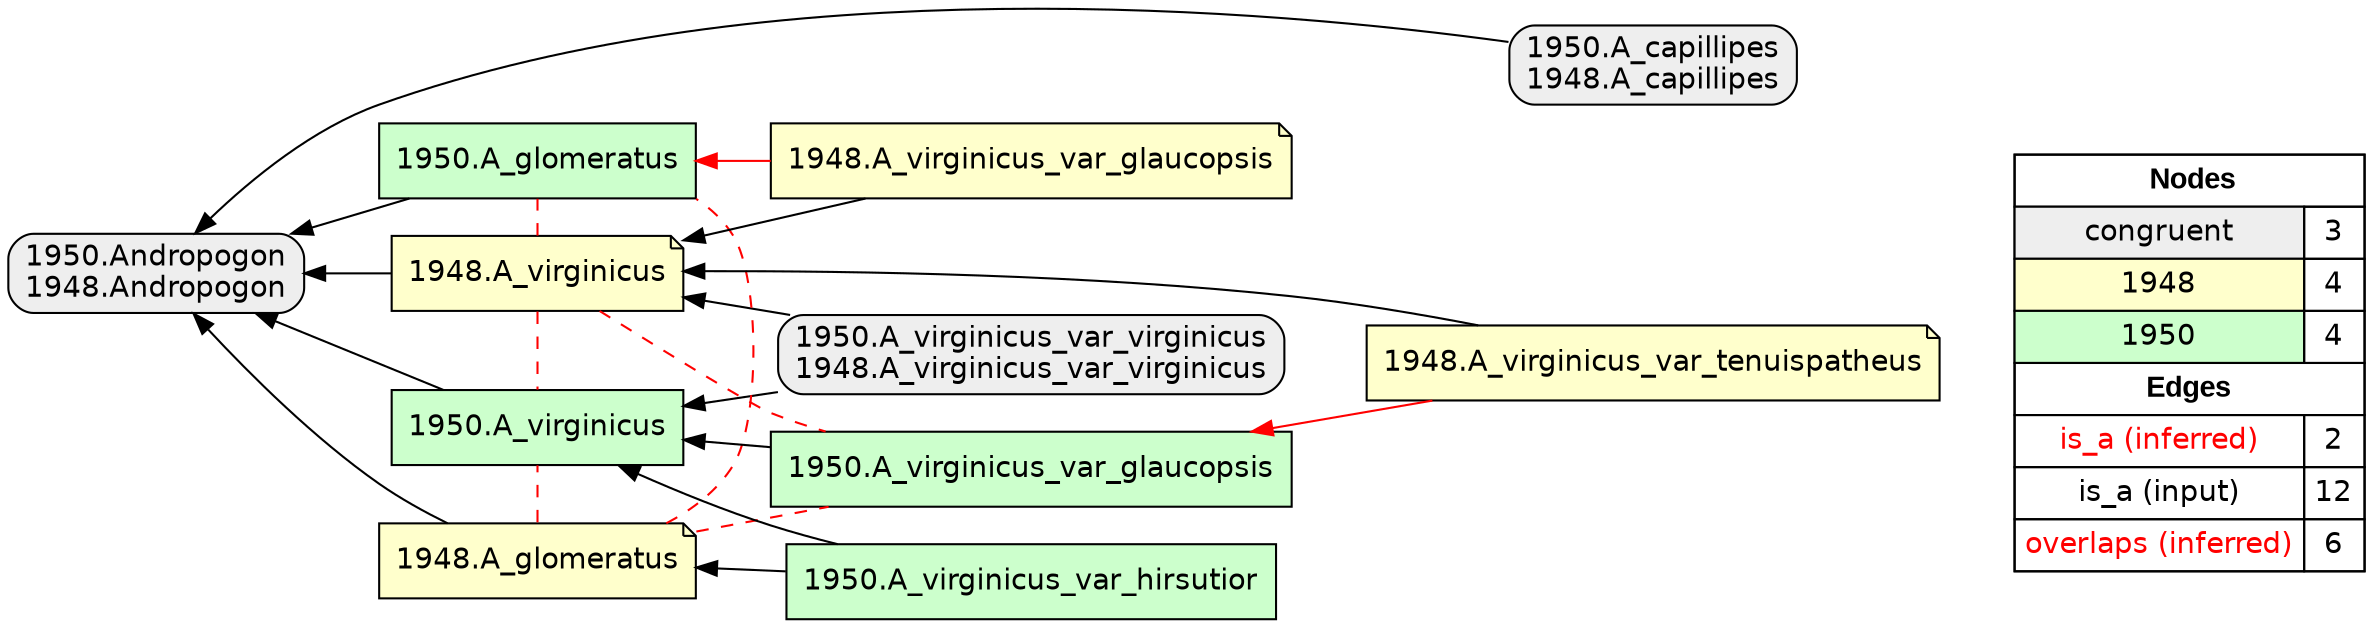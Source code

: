 digraph{
rankdir=RL
node[shape=box style="filled,rounded" fillcolor="#EEEEEE" fontname="helvetica"] 
"1950.A_capillipes\n1948.A_capillipes"
"1950.A_virginicus_var_virginicus\n1948.A_virginicus_var_virginicus"
"1950.Andropogon\n1948.Andropogon"
node[shape=note style=filled fillcolor="#FFFFCC" fontname="helvetica"] 
"1948.A_glomeratus"
"1948.A_virginicus"
"1948.A_virginicus_var_glaucopsis"
"1948.A_virginicus_var_tenuispatheus"
node[shape=box style=filled fillcolor="#CCFFCC" fontname="helvetica"] 
"1950.A_virginicus_var_hirsutior"
"1950.A_virginicus_var_glaucopsis"
"1950.A_virginicus"
"1950.A_glomeratus"
edge[arrowhead=normal style=solid color="#FF0000" constraint=true penwidth=1]
"1948.A_virginicus_var_tenuispatheus" -> "1950.A_virginicus_var_glaucopsis"
"1948.A_virginicus_var_glaucopsis" -> "1950.A_glomeratus"
edge[arrowhead=normal style=solid color="#000000" constraint=true penwidth=1]
"1950.A_virginicus_var_virginicus\n1948.A_virginicus_var_virginicus" -> "1950.A_virginicus"
"1948.A_virginicus" -> "1950.Andropogon\n1948.Andropogon"
"1948.A_virginicus_var_glaucopsis" -> "1948.A_virginicus"
"1950.A_virginicus_var_hirsutior" -> "1948.A_glomeratus"
"1948.A_virginicus_var_tenuispatheus" -> "1948.A_virginicus"
"1948.A_glomeratus" -> "1950.Andropogon\n1948.Andropogon"
"1950.A_glomeratus" -> "1950.Andropogon\n1948.Andropogon"
"1950.A_capillipes\n1948.A_capillipes" -> "1950.Andropogon\n1948.Andropogon"
"1950.A_virginicus" -> "1950.Andropogon\n1948.Andropogon"
"1950.A_virginicus_var_glaucopsis" -> "1950.A_virginicus"
"1950.A_virginicus_var_virginicus\n1948.A_virginicus_var_virginicus" -> "1948.A_virginicus"
"1950.A_virginicus_var_hirsutior" -> "1950.A_virginicus"
edge[arrowhead=normal style=dotted color="#000000" constraint=true penwidth=1]
edge[arrowhead=none style=dashed color="#FF0000" constraint=false penwidth=1]
"1948.A_virginicus" -> "1950.A_virginicus"
"1948.A_virginicus" -> "1950.A_virginicus_var_glaucopsis"
"1948.A_virginicus" -> "1950.A_glomeratus"
"1948.A_glomeratus" -> "1950.A_virginicus"
"1948.A_glomeratus" -> "1950.A_virginicus_var_glaucopsis"
"1948.A_glomeratus" -> "1950.A_glomeratus"
node[shape=box] 
{rank=source Legend [fillcolor= white margin=0 label=< 
 <TABLE BORDER="0" CELLBORDER="1" CELLSPACING="0" CELLPADDING="4"> 
<TR> <TD COLSPAN="2"><font face="Arial Black"> Nodes</font></TD> </TR> 
<TR> 
 <TD bgcolor="#EEEEEE" fontname="helvetica">congruent</TD> 
 <TD>3</TD> 
 </TR> 
<TR> 
 <TD bgcolor="#FFFFCC" fontname="helvetica">1948</TD> 
 <TD>4</TD> 
 </TR> 
<TR> 
 <TD bgcolor="#CCFFCC" fontname="helvetica">1950</TD> 
 <TD>4</TD> 
 </TR> 
<TR> <TD COLSPAN="2"><font face = "Arial Black"> Edges </font></TD> </TR> 
<TR> 
 <TD><font color ="#FF0000">is_a (inferred)</font></TD><TD>2</TD>
</TR>
<TR> 
 <TD><font color ="#000000">is_a (input)</font></TD><TD>12</TD>
</TR>
<TR> 
 <TD><font color ="#FF0000">overlaps (inferred)</font></TD><TD>6</TD>
</TR>
</TABLE> 
 >] } 
}